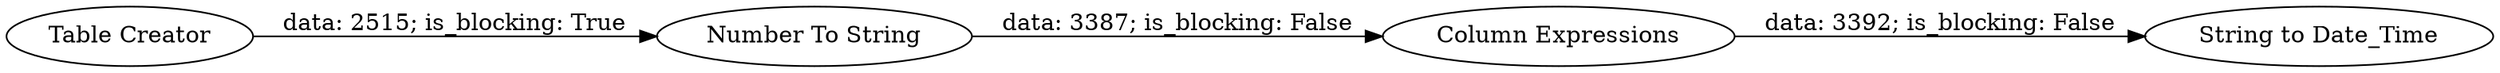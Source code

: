 digraph {
	"6304841083244940014_2" [label="Number To String"]
	"6304841083244940014_4" [label="Column Expressions"]
	"6304841083244940014_3" [label="String to Date_Time"]
	"6304841083244940014_1" [label="Table Creator"]
	"6304841083244940014_2" -> "6304841083244940014_4" [label="data: 3387; is_blocking: False"]
	"6304841083244940014_4" -> "6304841083244940014_3" [label="data: 3392; is_blocking: False"]
	"6304841083244940014_1" -> "6304841083244940014_2" [label="data: 2515; is_blocking: True"]
	rankdir=LR
}
